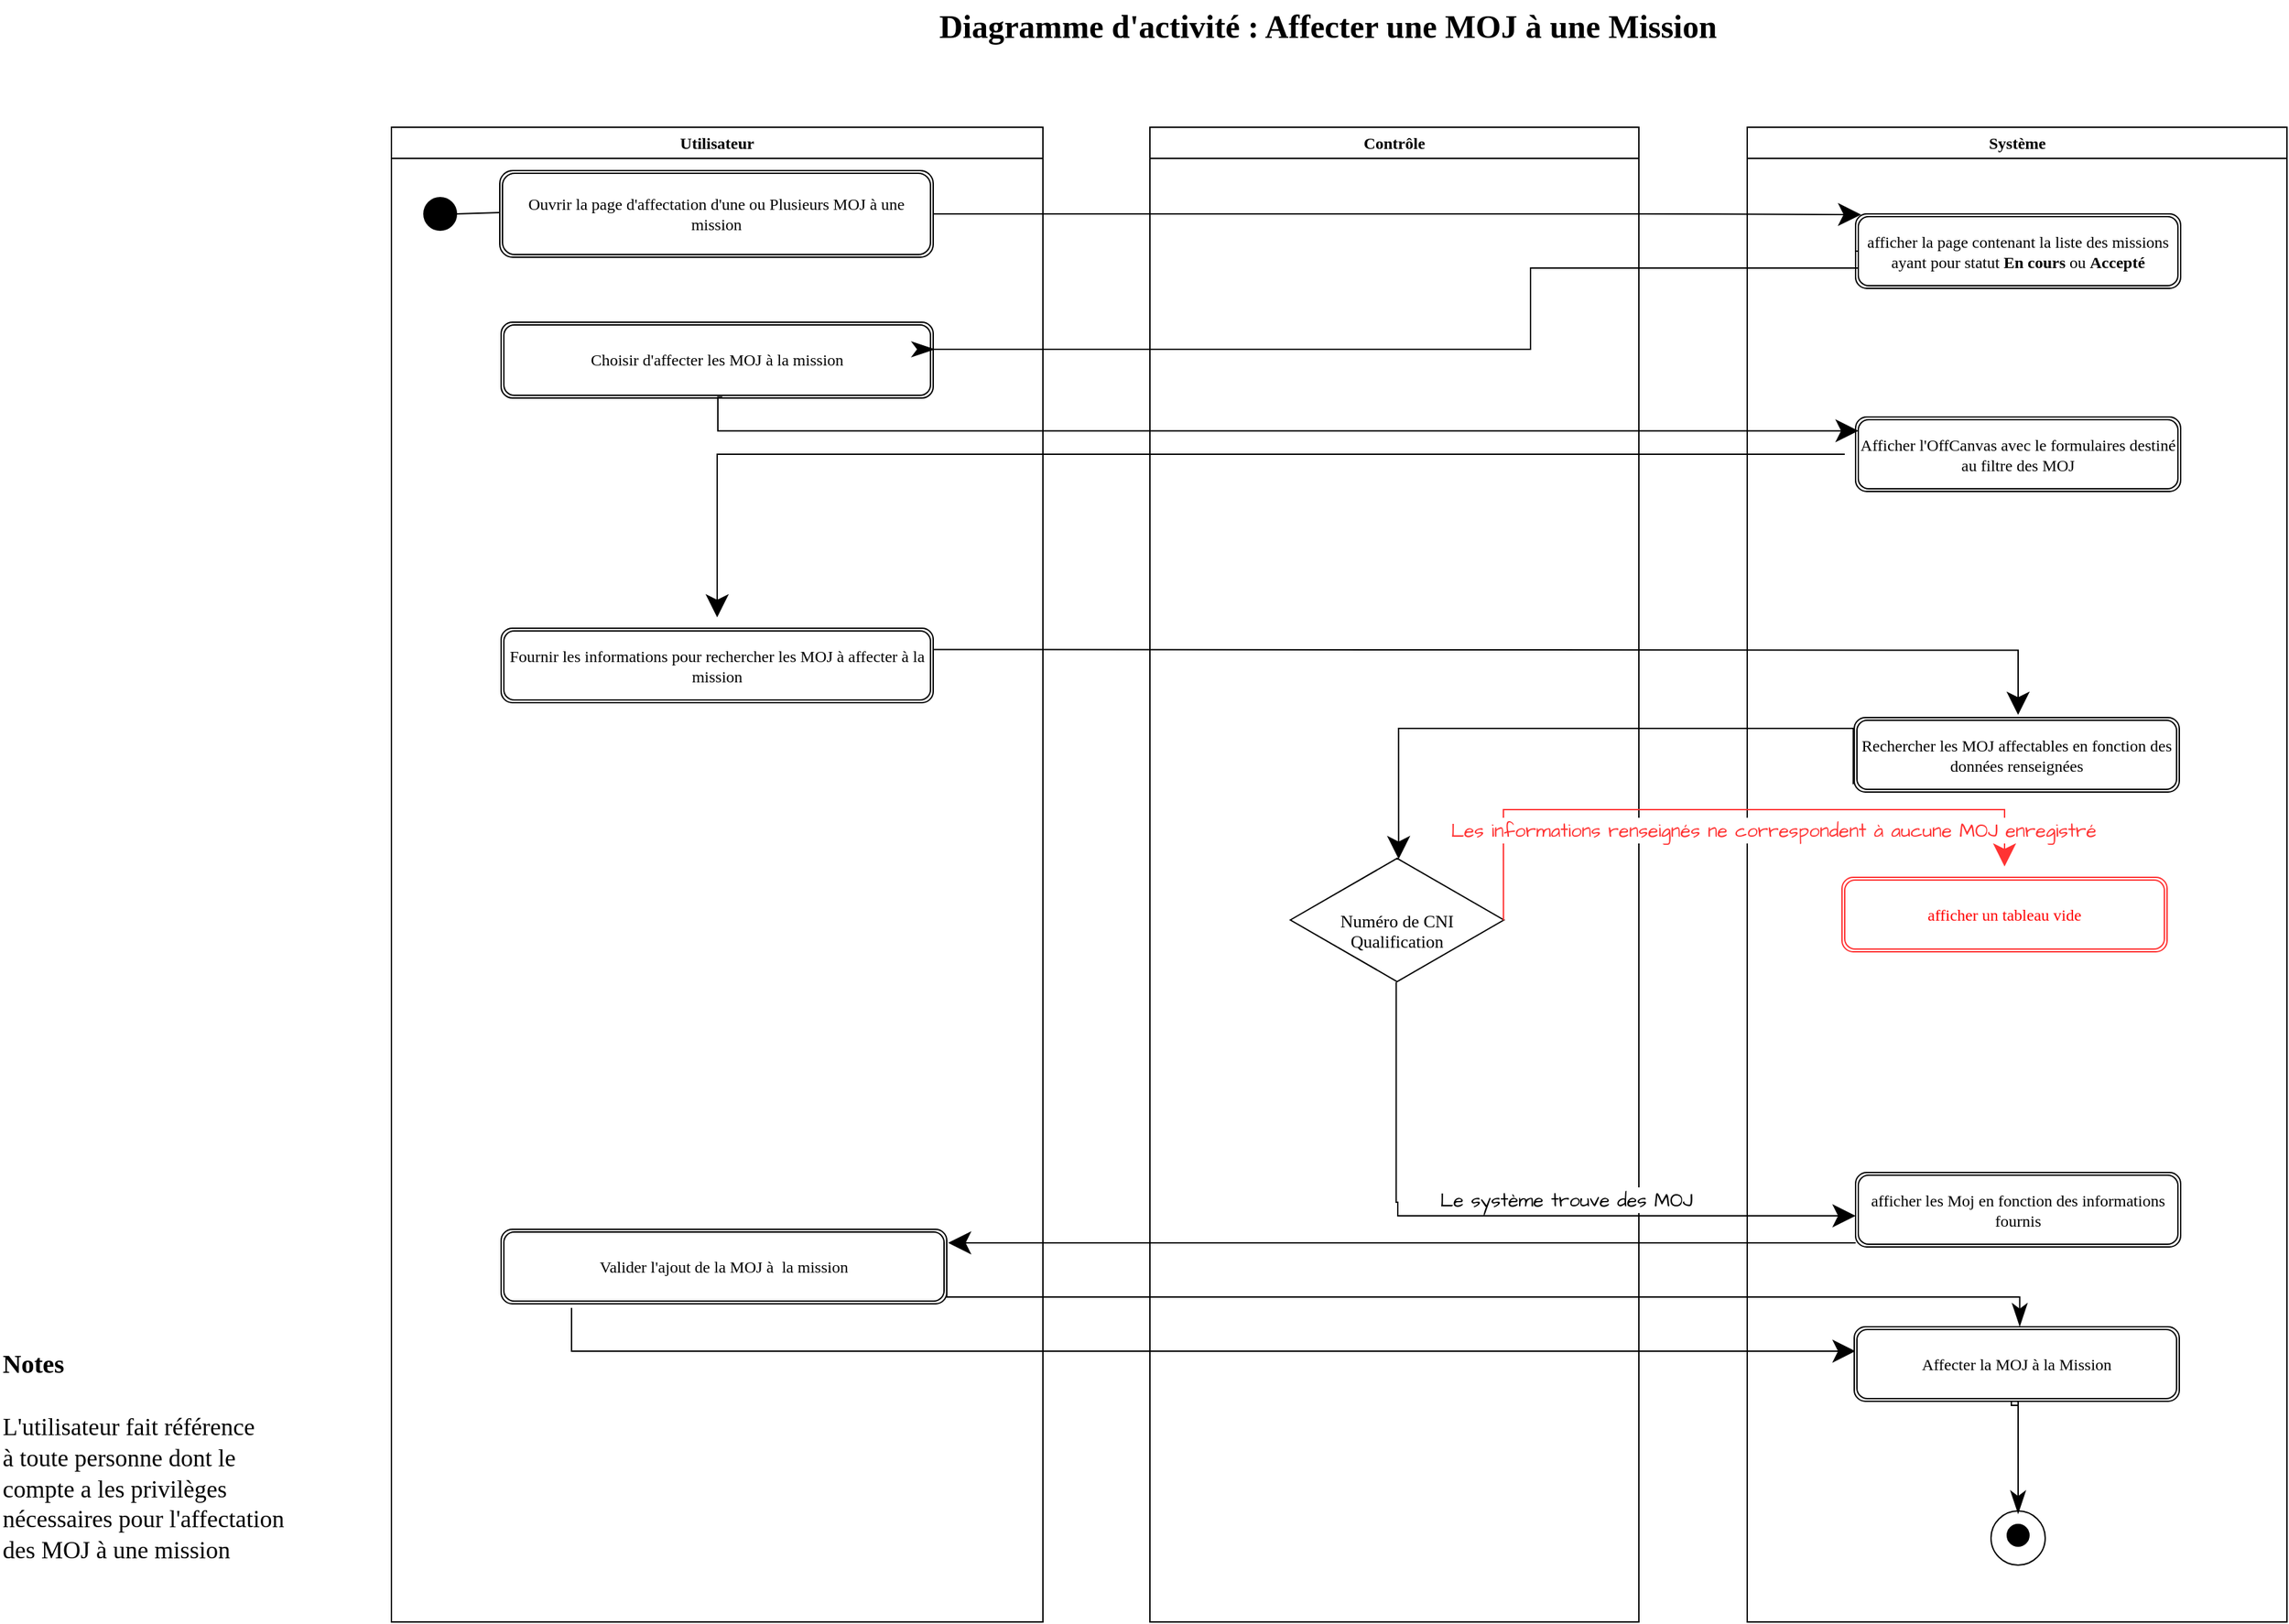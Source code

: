 <mxfile version="24.6.4" type="github">
  <diagram name="Page-1" id="eOzxwkxJhR1uEOVXx61d">
    <mxGraphModel dx="2496" dy="1162" grid="1" gridSize="10" guides="1" tooltips="1" connect="1" arrows="1" fold="1" page="0" pageScale="1" pageWidth="1654" pageHeight="1169" math="0" shadow="0">
      <root>
        <object label="" id="0">
          <mxCell />
        </object>
        <mxCell id="1" parent="0" />
        <mxCell id="5xu6NKzClNryoPFWU2Ne-1" value="Utilisateur" style="swimlane;whiteSpace=wrap;html=1;fontFamily=Georgia;" parent="1" vertex="1">
          <mxGeometry x="279" y="136" width="481" height="1104" as="geometry" />
        </mxCell>
        <mxCell id="5xu6NKzClNryoPFWU2Ne-5" value="" style="ellipse;whiteSpace=wrap;html=1;aspect=fixed;fontFamily=Georgia;fillColor=#000000;" parent="5xu6NKzClNryoPFWU2Ne-1" vertex="1">
          <mxGeometry x="24" y="52" width="24" height="24" as="geometry" />
        </mxCell>
        <mxCell id="5xu6NKzClNryoPFWU2Ne-8" value="" style="endArrow=none;html=1;rounded=0;fontFamily=Georgia;fontSize=16;startSize=14;endSize=14;sourcePerimeterSpacing=8;targetPerimeterSpacing=8;curved=1;exitX=1;exitY=0.5;exitDx=0;exitDy=0;entryX=0;entryY=0.484;entryDx=0;entryDy=0;entryPerimeter=0;" parent="5xu6NKzClNryoPFWU2Ne-1" source="5xu6NKzClNryoPFWU2Ne-5" target="5xu6NKzClNryoPFWU2Ne-9" edge="1">
          <mxGeometry width="50" height="50" relative="1" as="geometry">
            <mxPoint x="70" y="47.41" as="sourcePoint" />
            <mxPoint x="80" y="65" as="targetPoint" />
          </mxGeometry>
        </mxCell>
        <mxCell id="5xu6NKzClNryoPFWU2Ne-9" value="Ouvrir la page d&#39;affectation d&#39;une ou Plusieurs MOJ à une mission" style="shape=ext;double=1;rounded=1;whiteSpace=wrap;html=1;fontFamily=Georgia;" parent="5xu6NKzClNryoPFWU2Ne-1" vertex="1">
          <mxGeometry x="80" y="32" width="320" height="64" as="geometry" />
        </mxCell>
        <mxCell id="5xu6NKzClNryoPFWU2Ne-28" value="Fournir les informations pour rechercher les MOJ à affecter à la mission" style="shape=ext;double=1;rounded=1;whiteSpace=wrap;html=1;fontFamily=Georgia;" parent="5xu6NKzClNryoPFWU2Ne-1" vertex="1">
          <mxGeometry x="81" y="370" width="319" height="55" as="geometry" />
        </mxCell>
        <mxCell id="5xu6NKzClNryoPFWU2Ne-53" value="Valider l&#39;ajout de la MOJ à&amp;nbsp; la mission" style="shape=ext;double=1;rounded=1;whiteSpace=wrap;html=1;fontFamily=Georgia;" parent="5xu6NKzClNryoPFWU2Ne-1" vertex="1">
          <mxGeometry x="81" y="814" width="329" height="55" as="geometry" />
        </mxCell>
        <mxCell id="5xu6NKzClNryoPFWU2Ne-107" style="edgeStyle=none;curved=1;rounded=0;orthogonalLoop=1;jettySize=auto;html=1;exitX=1;exitY=0.75;exitDx=0;exitDy=0;fontFamily=Georgia;fontSize=16;startSize=14;endArrow=classicThin;endSize=14;sourcePerimeterSpacing=8;targetPerimeterSpacing=8;endFill=1;strokeColor=none;" parent="5xu6NKzClNryoPFWU2Ne-1" edge="1">
          <mxGeometry relative="1" as="geometry">
            <mxPoint x="780" y="285" as="targetPoint" />
            <mxPoint x="400.0" y="301.25" as="sourcePoint" />
          </mxGeometry>
        </mxCell>
        <mxCell id="2d7JBa99K38ua6ghFU1m-21" value="Choisir d&#39;affecter les MOJ à la mission" style="shape=ext;double=1;rounded=1;whiteSpace=wrap;html=1;fontFamily=Georgia;" parent="5xu6NKzClNryoPFWU2Ne-1" vertex="1">
          <mxGeometry x="81" y="144" width="319" height="56" as="geometry" />
        </mxCell>
        <mxCell id="2d7JBa99K38ua6ghFU1m-30" value="" style="edgeStyle=none;curved=1;rounded=0;orthogonalLoop=1;jettySize=auto;html=1;exitX=1;exitY=0.75;exitDx=0;exitDy=0;fontFamily=Georgia;fontSize=16;startSize=14;endArrow=classicThin;endSize=14;sourcePerimeterSpacing=8;targetPerimeterSpacing=8;endFill=1;strokeColor=none;" parent="5xu6NKzClNryoPFWU2Ne-1" edge="1">
          <mxGeometry relative="1" as="geometry">
            <mxPoint x="294.388" y="323" as="targetPoint" />
            <mxPoint x="461" y="431.75" as="sourcePoint" />
          </mxGeometry>
        </mxCell>
        <mxCell id="5xu6NKzClNryoPFWU2Ne-4" value="Système" style="swimlane;whiteSpace=wrap;html=1;fontFamily=Georgia;" parent="1" vertex="1">
          <mxGeometry x="1280" y="136" width="398.5" height="1104" as="geometry" />
        </mxCell>
        <mxCell id="5xu6NKzClNryoPFWU2Ne-11" value="afficher la page contenant la liste des missions ayant pour statut &lt;b&gt;En cours&lt;/b&gt; ou &lt;b&gt;Accepté&lt;/b&gt;" style="shape=ext;double=1;rounded=1;whiteSpace=wrap;html=1;fontFamily=Georgia;" parent="5xu6NKzClNryoPFWU2Ne-4" vertex="1">
          <mxGeometry x="80" y="64" width="240" height="55" as="geometry" />
        </mxCell>
        <mxCell id="5xu6NKzClNryoPFWU2Ne-93" value="" style="ellipse;whiteSpace=wrap;html=1;aspect=fixed;fontFamily=Georgia;fillColor=none;" parent="5xu6NKzClNryoPFWU2Ne-4" vertex="1">
          <mxGeometry x="180" y="1022" width="40" height="40" as="geometry" />
        </mxCell>
        <mxCell id="5xu6NKzClNryoPFWU2Ne-94" value="" style="ellipse;whiteSpace=wrap;html=1;aspect=fixed;fontFamily=Georgia;fillColor=#000000;" parent="5xu6NKzClNryoPFWU2Ne-4" vertex="1">
          <mxGeometry x="192" y="1032" width="16" height="16" as="geometry" />
        </mxCell>
        <mxCell id="5xu6NKzClNryoPFWU2Ne-46" value="Afficher l&#39;OffCanvas avec le formulaires destiné au filtre des MOJ" style="shape=ext;double=1;rounded=1;whiteSpace=wrap;html=1;fontFamily=Georgia;" parent="5xu6NKzClNryoPFWU2Ne-4" vertex="1">
          <mxGeometry x="80" y="214" width="240" height="55" as="geometry" />
        </mxCell>
        <mxCell id="2d7JBa99K38ua6ghFU1m-83" value="Rechercher les MOJ affectables en fonction des données renseignées" style="shape=ext;double=1;rounded=1;whiteSpace=wrap;html=1;fontFamily=Georgia;" parent="5xu6NKzClNryoPFWU2Ne-4" vertex="1">
          <mxGeometry x="79" y="436" width="240" height="55" as="geometry" />
        </mxCell>
        <mxCell id="2d7JBa99K38ua6ghFU1m-67" value="&lt;span style=&quot;text-align: start; text-wrap: nowrap; font-size: 0px;&quot;&gt;%3CmxGraphModel%3E%3Croot%3E%3CmxCell%20id%3D%220%22%2F%3E%3CmxCell%20id%3D%221%22%20parent%3D%220%22%2F%3E%3CmxCell%20id%3D%222%22%20value%3D%22V%C3%A9rification%20des%20informations%20entr%C3%A9es%20par%20l&#39;utilisateur%26amp%3Bnbsp%3B%22%20style%3D%22shape%3Dext%3Bdouble%3D1%3Brounded%3D1%3BwhiteSpace%3Dwrap%3Bhtml%3D1%3BfontFamily%3DArchitects%20Daughter%3BfontSource%3Dhttps%253A%252F%252Ffonts.googleapis.com%252Fcss%253Ffamily%253DArchitects%252BDaughter%3B%22%20vertex%3D%221%22%20parent%3D%221%22%3E%3CmxGeometry%20x%3D%22961%22%20y%3D%22580%22%20width%3D%22120%22%20height%3D%2255%22%20as%3D%22geometry%22%2F%3E%3C%2FmxCell%3E%3C%2Froot%3E%3C%2FmxGraphModel%3E&lt;/span&gt;afficher les Moj en fonction des informations fournis" style="shape=ext;double=1;rounded=1;whiteSpace=wrap;html=1;fontFamily=Georgia;strokeColor=#050505;fontColor=#000000;" parent="5xu6NKzClNryoPFWU2Ne-4" vertex="1">
          <mxGeometry x="80" y="772" width="240" height="55" as="geometry" />
        </mxCell>
        <mxCell id="5xu6NKzClNryoPFWU2Ne-115" style="edgeStyle=orthogonalEdgeStyle;rounded=0;orthogonalLoop=1;jettySize=auto;html=1;fontFamily=Georgia;fontSize=16;startSize=14;endArrow=classicThin;endSize=14;sourcePerimeterSpacing=8;targetPerimeterSpacing=8;endFill=1;" parent="5xu6NKzClNryoPFWU2Ne-4" edge="1">
          <mxGeometry relative="1" as="geometry">
            <mxPoint x="200" y="944" as="sourcePoint" />
            <Array as="points">
              <mxPoint x="195" y="944" />
              <mxPoint x="195" y="934" />
              <mxPoint x="200" y="934" />
            </Array>
            <mxPoint x="200" y="1024" as="targetPoint" />
          </mxGeometry>
        </mxCell>
        <mxCell id="nLD2fqiysS-1qVfuwPc2-1" value="&lt;span style=&quot;text-align: start; text-wrap: nowrap; font-size: 0px;&quot;&gt;%3CmxGraphModel%3E%3Croot%3E%3CmxCell%20id%3D%220%22%2F%3E%3CmxCell%20id%3D%221%22%20parent%3D%220%22%2F%3E%3CmxCell%20id%3D%222%22%20value%3D%22V%C3%A9rification%20des%20informations%20entr%C3%A9es%20par%20l&#39;utilisateur%26amp%3Bnbsp%3B%22%20style%3D%22shape%3Dext%3Bdouble%3D1%3Brounded%3D1%3BwhiteSpace%3Dwrap%3Bhtml%3D1%3BfontFamily%3DArchitects%20Daughter%3BfontSource%3Dhttps%253A%252F%252Ffonts.googleapis.com%252Fcss%253Ffamily%253DArchitects%252BDaughter%3B%22%20vertex%3D%221%22%20parent%3D%221%22%3E%3CmxGeometry%20x%3D%22961%22%20y%3D%22580%22%20width%3D%22120%22%20height%3D%2255%22%20as%3D%22geometry%22%2F%3E%3C%2FmxCell%3E%3C%2Froot%3E%3C%2FmxGraphModel%3E&lt;/span&gt;afficher un tableau vide" style="shape=ext;double=1;rounded=1;whiteSpace=wrap;html=1;fontFamily=Georgia;strokeColor=#FF3333;fontColor=#ff0000;" vertex="1" parent="5xu6NKzClNryoPFWU2Ne-4">
          <mxGeometry x="70" y="554" width="240" height="55" as="geometry" />
        </mxCell>
        <mxCell id="nLD2fqiysS-1qVfuwPc2-2" value="Affecter la MOJ à la Mission" style="shape=ext;double=1;rounded=1;whiteSpace=wrap;html=1;fontFamily=Georgia;strokeColor=#050505;fontColor=#000000;" vertex="1" parent="5xu6NKzClNryoPFWU2Ne-4">
          <mxGeometry x="79" y="886" width="240" height="55" as="geometry" />
        </mxCell>
        <mxCell id="2d7JBa99K38ua6ghFU1m-111" value="" style="endArrow=classic;html=1;rounded=0;fontFamily=Architects Daughter;fontSource=https%3A%2F%2Ffonts.googleapis.com%2Fcss%3Ffamily%3DArchitects%2BDaughter;fontSize=16;startSize=14;endSize=14;sourcePerimeterSpacing=8;targetPerimeterSpacing=8;edgeStyle=orthogonalEdgeStyle;entryX=0.004;entryY=0.327;entryDx=0;entryDy=0;entryPerimeter=0;" parent="5xu6NKzClNryoPFWU2Ne-4" target="nLD2fqiysS-1qVfuwPc2-2" edge="1">
          <mxGeometry width="50" height="50" relative="1" as="geometry">
            <mxPoint x="-868.0" y="872" as="sourcePoint" />
            <mxPoint x="70" y="904" as="targetPoint" />
            <Array as="points">
              <mxPoint x="-868" y="904" />
            </Array>
          </mxGeometry>
        </mxCell>
        <mxCell id="5xu6NKzClNryoPFWU2Ne-10" value="" style="endArrow=classic;html=1;rounded=0;fontFamily=Georgia;fontSize=16;startSize=14;endSize=14;sourcePerimeterSpacing=8;targetPerimeterSpacing=8;strokeColor=default;endFill=1;edgeStyle=orthogonalEdgeStyle;entryX=0.017;entryY=0.009;entryDx=0;entryDy=0;exitX=1;exitY=0.5;exitDx=0;exitDy=0;entryPerimeter=0;" parent="1" source="5xu6NKzClNryoPFWU2Ne-9" target="5xu6NKzClNryoPFWU2Ne-11" edge="1">
          <mxGeometry width="50" height="50" relative="1" as="geometry">
            <mxPoint x="568" y="201.0" as="sourcePoint" />
            <mxPoint x="1327" y="202" as="targetPoint" />
            <Array as="points">
              <mxPoint x="1200" y="200" />
            </Array>
          </mxGeometry>
        </mxCell>
        <mxCell id="5xu6NKzClNryoPFWU2Ne-96" value="&lt;font style=&quot;&quot; size=&quot;1&quot;&gt;&lt;b style=&quot;font-size: 24px;&quot;&gt;Diagramme d&#39;activité : Affecter une MOJ à une Mission&lt;/b&gt;&lt;/font&gt;" style="text;html=1;align=center;verticalAlign=middle;resizable=0;points=[];autosize=1;strokeColor=none;fillColor=none;fontSize=20;fontFamily=Georgia;labelBackgroundColor=default;" parent="1" vertex="1">
          <mxGeometry x="620" y="42" width="700" height="40" as="geometry" />
        </mxCell>
        <mxCell id="5xu6NKzClNryoPFWU2Ne-97" value="&lt;b style=&quot;font-size: 19px;&quot;&gt;&lt;font style=&quot;font-size: 19px;&quot;&gt;Notes&lt;/font&gt;&lt;/b&gt;&lt;div style=&quot;font-size: 19px;&quot;&gt;&lt;font style=&quot;font-size: 19px;&quot;&gt;&lt;br&gt;&lt;/font&gt;&lt;/div&gt;&lt;div style=&quot;font-size: 19px;&quot;&gt;&lt;font style=&quot;font-size: 18px;&quot;&gt;L&#39;utilisateur fait référence&lt;/font&gt;&lt;/div&gt;&lt;div style=&quot;font-size: 19px;&quot;&gt;&lt;font style=&quot;font-size: 18px;&quot;&gt;à toute personne dont le&lt;/font&gt;&lt;/div&gt;&lt;div style=&quot;font-size: 19px;&quot;&gt;&lt;font style=&quot;font-size: 18px;&quot;&gt;compte a les privilèges&lt;/font&gt;&lt;/div&gt;&lt;div style=&quot;font-size: 19px;&quot;&gt;&lt;font style=&quot;font-size: 18px;&quot;&gt;nécessaires pour l&#39;affectation&lt;/font&gt;&lt;/div&gt;&lt;div style=&quot;font-size: 19px;&quot;&gt;&lt;font style=&quot;font-size: 18px;&quot;&gt;des MOJ à une mission&lt;/font&gt;&lt;/div&gt;&lt;div style=&quot;font-size: 10px;&quot;&gt;&lt;font style=&quot;font-size: 10px;&quot;&gt;&lt;br&gt;&lt;/font&gt;&lt;/div&gt;&lt;div style=&quot;font-size: 19px;&quot;&gt;&lt;br&gt;&lt;/div&gt;" style="text;html=1;align=left;verticalAlign=middle;resizable=0;points=[];autosize=1;strokeColor=none;fillColor=none;fontSize=20;fontFamily=Georgia;" parent="1" vertex="1">
          <mxGeometry x="-10" y="1030" width="250" height="210" as="geometry" />
        </mxCell>
        <mxCell id="2d7JBa99K38ua6ghFU1m-1" value="Contrôle" style="swimlane;whiteSpace=wrap;html=1;fontFamily=Georgia;" parent="1" vertex="1">
          <mxGeometry x="839" y="136" width="361" height="1104" as="geometry" />
        </mxCell>
        <mxCell id="5xu6NKzClNryoPFWU2Ne-35" value="&lt;div style=&quot;font-size: 13px;&quot;&gt;&lt;font style=&quot;font-size: 13px;&quot;&gt;&lt;br&gt;&lt;/font&gt;&lt;/div&gt;&lt;div style=&quot;font-size: 13px;&quot;&gt;&lt;span style=&quot;background-color: initial;&quot;&gt;Numéro de CNI&lt;/span&gt;&lt;br&gt;&lt;/div&gt;&lt;div style=&quot;font-size: 13px;&quot;&gt;&lt;font style=&quot;font-size: 13px;&quot;&gt;Qualification&lt;/font&gt;&lt;/div&gt;" style="html=1;whiteSpace=wrap;shape=isoRectangle;fontFamily=Georgia;" parent="2d7JBa99K38ua6ghFU1m-1" vertex="1">
          <mxGeometry x="68" y="540" width="229" height="91" as="geometry" />
        </mxCell>
        <mxCell id="2d7JBa99K38ua6ghFU1m-87" value="" style="endArrow=classic;html=1;rounded=0;fontFamily=Architects Daughter;fontSource=https%3A%2F%2Ffonts.googleapis.com%2Fcss%3Ffamily%3DArchitects%2BDaughter;fontSize=16;startSize=14;endSize=14;sourcePerimeterSpacing=8;targetPerimeterSpacing=8;edgeStyle=orthogonalEdgeStyle;exitX=1.013;exitY=0.844;exitDx=0;exitDy=0;exitPerimeter=0;" parent="2d7JBa99K38ua6ghFU1m-1" edge="1">
          <mxGeometry width="50" height="50" relative="1" as="geometry">
            <mxPoint x="-136.853" y="385.73" as="sourcePoint" />
            <mxPoint x="641" y="434" as="targetPoint" />
            <Array as="points">
              <mxPoint x="-160" y="385.31" />
              <mxPoint x="482" y="386.31" />
            </Array>
          </mxGeometry>
        </mxCell>
        <mxCell id="2d7JBa99K38ua6ghFU1m-15" value="" style="endArrow=classic;html=1;rounded=0;fontFamily=Architects Daughter;fontSource=https%3A%2F%2Ffonts.googleapis.com%2Fcss%3Ffamily%3DArchitects%2BDaughter;fontSize=16;startSize=14;endSize=14;sourcePerimeterSpacing=8;targetPerimeterSpacing=8;edgeStyle=orthogonalEdgeStyle;entryX=0.005;entryY=0.182;entryDx=0;entryDy=0;entryPerimeter=0;exitX=0.512;exitY=0.986;exitDx=0;exitDy=0;exitPerimeter=0;" parent="1" edge="1" source="2d7JBa99K38ua6ghFU1m-21">
          <mxGeometry width="50" height="50" relative="1" as="geometry">
            <mxPoint x="460" y="359" as="sourcePoint" />
            <mxPoint x="1362.2" y="360.19" as="targetPoint" />
            <Array as="points">
              <mxPoint x="520" y="335" />
              <mxPoint x="520" y="360" />
            </Array>
          </mxGeometry>
        </mxCell>
        <mxCell id="2d7JBa99K38ua6ghFU1m-24" value="" style="edgeStyle=orthogonalEdgeStyle;rounded=0;orthogonalLoop=1;jettySize=auto;html=1;fontFamily=Architects Daughter;fontSource=https%3A%2F%2Ffonts.googleapis.com%2Fcss%3Ffamily%3DArchitects%2BDaughter;fontSize=16;startSize=14;endArrow=classicThin;endSize=14;sourcePerimeterSpacing=8;targetPerimeterSpacing=8;endFill=1;exitX=0;exitY=0.5;exitDx=0;exitDy=0;" parent="1" source="5xu6NKzClNryoPFWU2Ne-11" edge="1">
          <mxGeometry relative="1" as="geometry">
            <mxPoint x="1360" y="223" as="sourcePoint" />
            <mxPoint x="680" y="300" as="targetPoint" />
            <Array as="points">
              <mxPoint x="1362" y="227" />
              <mxPoint x="1362" y="240" />
              <mxPoint x="1120" y="240" />
              <mxPoint x="1120" y="300" />
              <mxPoint x="679" y="300" />
            </Array>
          </mxGeometry>
        </mxCell>
        <mxCell id="2d7JBa99K38ua6ghFU1m-85" value="" style="endArrow=classic;html=1;rounded=0;fontFamily=Architects Daughter;fontSource=https%3A%2F%2Ffonts.googleapis.com%2Fcss%3Ffamily%3DArchitects%2BDaughter;fontSize=16;startSize=14;endSize=14;sourcePerimeterSpacing=8;targetPerimeterSpacing=8;exitX=-0.003;exitY=0.896;exitDx=0;exitDy=0;exitPerimeter=0;entryX=0.505;entryY=0.006;entryDx=0;entryDy=0;entryPerimeter=0;edgeStyle=orthogonalEdgeStyle;" parent="1" source="2d7JBa99K38ua6ghFU1m-83" target="5xu6NKzClNryoPFWU2Ne-35" edge="1">
          <mxGeometry width="50" height="50" relative="1" as="geometry">
            <mxPoint x="890" y="880" as="sourcePoint" />
            <mxPoint x="940" y="830" as="targetPoint" />
            <Array as="points">
              <mxPoint x="1358" y="580" />
              <mxPoint x="1023" y="580" />
            </Array>
          </mxGeometry>
        </mxCell>
        <mxCell id="2d7JBa99K38ua6ghFU1m-97" value="" style="endArrow=classic;html=1;rounded=0;fontFamily=Architects Daughter;fontSource=https%3A%2F%2Ffonts.googleapis.com%2Fcss%3Ffamily%3DArchitects%2BDaughter;fontSize=16;startSize=14;endSize=14;sourcePerimeterSpacing=8;targetPerimeterSpacing=8;edgeStyle=orthogonalEdgeStyle;exitX=0.843;exitY=0.503;exitDx=0;exitDy=0;exitPerimeter=0;strokeColor=#FF3333;" parent="1" source="5xu6NKzClNryoPFWU2Ne-35" target="nLD2fqiysS-1qVfuwPc2-1" edge="1">
          <mxGeometry width="50" height="50" relative="1" as="geometry">
            <mxPoint x="1070" y="920" as="sourcePoint" />
            <mxPoint x="1600" y="439.5" as="targetPoint" />
            <Array as="points">
              <mxPoint x="1100" y="640" />
              <mxPoint x="1470" y="640" />
            </Array>
          </mxGeometry>
        </mxCell>
        <mxCell id="2d7JBa99K38ua6ghFU1m-98" value="&lt;font style=&quot;font-size: 14px;&quot;&gt;Les informations renseignés ne correspondent à aucune MOJ enregistré&lt;/font&gt;" style="edgeLabel;html=1;align=center;verticalAlign=middle;resizable=0;points=[];fontSize=16;fontFamily=Architects Daughter;fontSource=https%3A%2F%2Ffonts.googleapis.com%2Fcss%3Ffamily%3DArchitects%2BDaughter;fontColor=#FF3333;" parent="2d7JBa99K38ua6ghFU1m-97" vertex="1" connectable="0">
          <mxGeometry x="-0.815" y="2" relative="1" as="geometry">
            <mxPoint x="201" y="-22" as="offset" />
          </mxGeometry>
        </mxCell>
        <mxCell id="2d7JBa99K38ua6ghFU1m-101" value="" style="endArrow=classic;html=1;rounded=0;fontFamily=Architects Daughter;fontSource=https%3A%2F%2Ffonts.googleapis.com%2Fcss%3Ffamily%3DArchitects%2BDaughter;fontSize=16;startSize=14;endSize=14;sourcePerimeterSpacing=8;targetPerimeterSpacing=8;exitX=0.497;exitY=1.004;exitDx=0;exitDy=0;exitPerimeter=0;edgeStyle=orthogonalEdgeStyle;" parent="1" source="5xu6NKzClNryoPFWU2Ne-35" edge="1">
          <mxGeometry width="50" height="50" relative="1" as="geometry">
            <mxPoint x="800" y="980" as="sourcePoint" />
            <mxPoint x="1360" y="940" as="targetPoint" />
            <Array as="points">
              <mxPoint x="1021" y="930" />
              <mxPoint x="1022" y="940" />
            </Array>
          </mxGeometry>
        </mxCell>
        <mxCell id="2d7JBa99K38ua6ghFU1m-117" value="&lt;font style=&quot;font-size: 14px;&quot;&gt;Le système trouve des MOJ&lt;/font&gt;" style="edgeLabel;html=1;align=center;verticalAlign=middle;resizable=0;points=[];fontSize=16;fontFamily=Architects Daughter;fontSource=https%3A%2F%2Ffonts.googleapis.com%2Fcss%3Ffamily%3DArchitects%2BDaughter;" parent="2d7JBa99K38ua6ghFU1m-101" vertex="1" connectable="0">
          <mxGeometry x="0.196" y="1" relative="1" as="geometry">
            <mxPoint x="-8" y="-11" as="offset" />
          </mxGeometry>
        </mxCell>
        <mxCell id="5xu6NKzClNryoPFWU2Ne-117" style="edgeStyle=orthogonalEdgeStyle;rounded=0;orthogonalLoop=1;jettySize=auto;html=1;exitX=1;exitY=0.25;exitDx=0;exitDy=0;fontFamily=Georgia;fontSize=16;startSize=14;endArrow=classicThin;endSize=14;sourcePerimeterSpacing=8;targetPerimeterSpacing=8;endFill=1;entryX=0.538;entryY=0.026;entryDx=0;entryDy=0;entryPerimeter=0;" parent="1" edge="1" source="5xu6NKzClNryoPFWU2Ne-53">
          <mxGeometry relative="1" as="geometry">
            <mxPoint x="1481.19" y="1021.624" as="targetPoint" />
            <mxPoint x="880" y="976.25" as="sourcePoint" />
            <Array as="points">
              <mxPoint x="689" y="1000" />
              <mxPoint x="1481" y="1000" />
            </Array>
          </mxGeometry>
        </mxCell>
        <mxCell id="2d7JBa99K38ua6ghFU1m-110" value="" style="endArrow=classic;html=1;rounded=0;fontFamily=Architects Daughter;fontSource=https%3A%2F%2Ffonts.googleapis.com%2Fcss%3Ffamily%3DArchitects%2BDaughter;fontSize=16;startSize=14;endSize=14;sourcePerimeterSpacing=8;targetPerimeterSpacing=8;curved=1;" parent="1" edge="1">
          <mxGeometry width="50" height="50" relative="1" as="geometry">
            <mxPoint x="1360" y="960" as="sourcePoint" />
            <mxPoint x="690" y="960" as="targetPoint" />
          </mxGeometry>
        </mxCell>
        <mxCell id="2d7JBa99K38ua6ghFU1m-84" value="" style="endArrow=classic;html=1;rounded=0;fontFamily=Architects Daughter;fontSource=https%3A%2F%2Ffonts.googleapis.com%2Fcss%3Ffamily%3DArchitects%2BDaughter;fontSize=16;startSize=14;endSize=14;sourcePerimeterSpacing=8;targetPerimeterSpacing=8;edgeStyle=orthogonalEdgeStyle;" parent="1" target="5xu6NKzClNryoPFWU2Ne-28" edge="1" source="5xu6NKzClNryoPFWU2Ne-46">
          <mxGeometry width="50" height="50" relative="1" as="geometry">
            <mxPoint x="730" y="690" as="sourcePoint" />
            <mxPoint x="540" y="747" as="targetPoint" />
          </mxGeometry>
        </mxCell>
      </root>
    </mxGraphModel>
  </diagram>
</mxfile>
